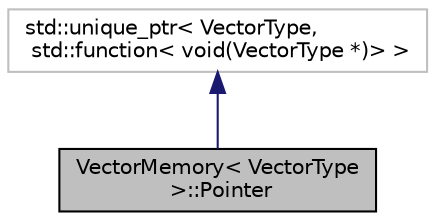 digraph "VectorMemory&lt; VectorType &gt;::Pointer"
{
 // LATEX_PDF_SIZE
  edge [fontname="Helvetica",fontsize="10",labelfontname="Helvetica",labelfontsize="10"];
  node [fontname="Helvetica",fontsize="10",shape=record];
  Node1 [label="VectorMemory\< VectorType\l \>::Pointer",height=0.2,width=0.4,color="black", fillcolor="grey75", style="filled", fontcolor="black",tooltip=" "];
  Node2 -> Node1 [dir="back",color="midnightblue",fontsize="10",style="solid",fontname="Helvetica"];
  Node2 [label="std::unique_ptr\< VectorType,\l std::function\< void(VectorType *)\> \>",height=0.2,width=0.4,color="grey75", fillcolor="white", style="filled",tooltip="STL class."];
}
